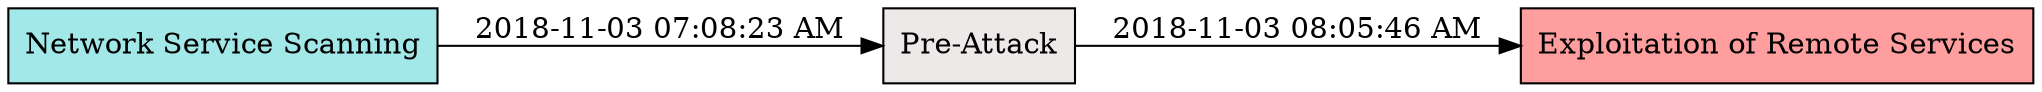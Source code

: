 // 2018 regionals, Team 2: Command Injection in API
digraph {
	node [shape=box]
	node [style=filled]
	node [fillcolor="#EEE9E9"]
	rankdir=LR
	splines=polyline
	"Network Service Scanning" [label="Network Service Scanning" fillcolor="#A2E8E8"]
	"Pre-Attack" [label="Pre-Attack"]
	"Exploitation of Remote Services" [label="Exploitation of Remote Services" fillcolor="#FF9E9E"]
	"Network Service Scanning" -> "Pre-Attack" [label="2018-11-03 07:08:23 AM"]
	"Pre-Attack" -> "Exploitation of Remote Services" [label="2018-11-03 08:05:46 AM"]
}
